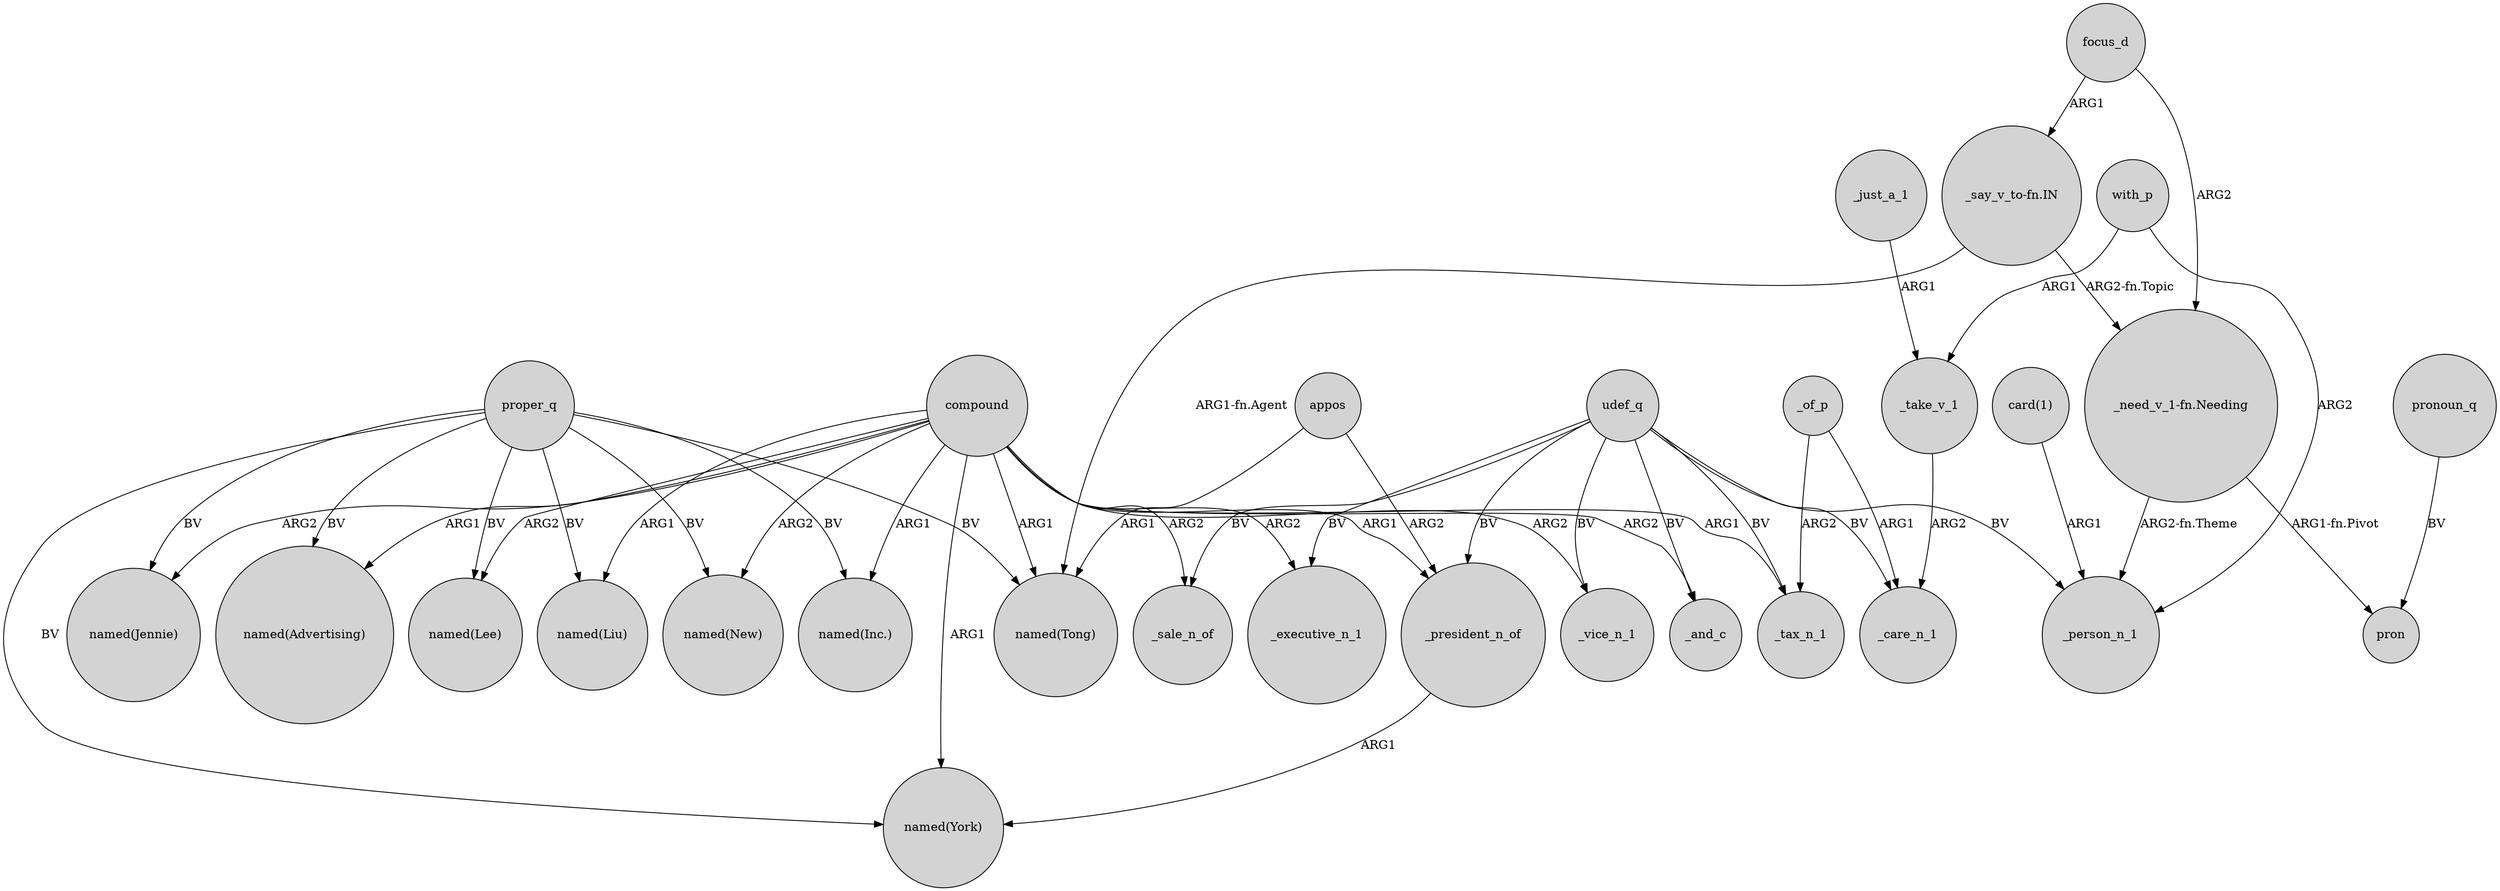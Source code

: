 digraph {
	node [shape=circle style=filled]
	compound -> "named(Lee)" [label=ARG2]
	proper_q -> "named(Inc.)" [label=BV]
	compound -> _vice_n_1 [label=ARG2]
	compound -> "named(New)" [label=ARG2]
	udef_q -> _executive_n_1 [label=BV]
	proper_q -> "named(Tong)" [label=BV]
	"_say_v_to-fn.IN" -> "named(Tong)" [label="ARG1-fn.Agent"]
	proper_q -> "named(Lee)" [label=BV]
	proper_q -> "named(New)" [label=BV]
	udef_q -> _care_n_1 [label=BV]
	"card(1)" -> _person_n_1 [label=ARG1]
	compound -> "named(Jennie)" [label=ARG2]
	_just_a_1 -> _take_v_1 [label=ARG1]
	with_p -> _take_v_1 [label=ARG1]
	"_say_v_to-fn.IN" -> "_need_v_1-fn.Needing" [label="ARG2-fn.Topic"]
	compound -> _tax_n_1 [label=ARG1]
	udef_q -> _vice_n_1 [label=BV]
	with_p -> _person_n_1 [label=ARG2]
	focus_d -> "_need_v_1-fn.Needing" [label=ARG2]
	_president_n_of -> "named(York)" [label=ARG1]
	appos -> _president_n_of [label=ARG2]
	udef_q -> _tax_n_1 [label=BV]
	pronoun_q -> pron [label=BV]
	proper_q -> "named(Advertising)" [label=BV]
	compound -> _and_c [label=ARG2]
	"_need_v_1-fn.Needing" -> _person_n_1 [label="ARG2-fn.Theme"]
	compound -> _sale_n_of [label=ARG2]
	udef_q -> _person_n_1 [label=BV]
	compound -> "named(York)" [label=ARG1]
	compound -> _president_n_of [label=ARG1]
	udef_q -> _president_n_of [label=BV]
	"_need_v_1-fn.Needing" -> pron [label="ARG1-fn.Pivot"]
	compound -> "named(Advertising)" [label=ARG1]
	compound -> "named(Tong)" [label=ARG1]
	udef_q -> _sale_n_of [label=BV]
	_take_v_1 -> _care_n_1 [label=ARG2]
	_of_p -> _tax_n_1 [label=ARG2]
	proper_q -> "named(Liu)" [label=BV]
	_of_p -> _care_n_1 [label=ARG1]
	proper_q -> "named(York)" [label=BV]
	compound -> _executive_n_1 [label=ARG2]
	udef_q -> _and_c [label=BV]
	compound -> "named(Liu)" [label=ARG1]
	appos -> "named(Tong)" [label=ARG1]
	proper_q -> "named(Jennie)" [label=BV]
	focus_d -> "_say_v_to-fn.IN" [label=ARG1]
	compound -> "named(Inc.)" [label=ARG1]
}
